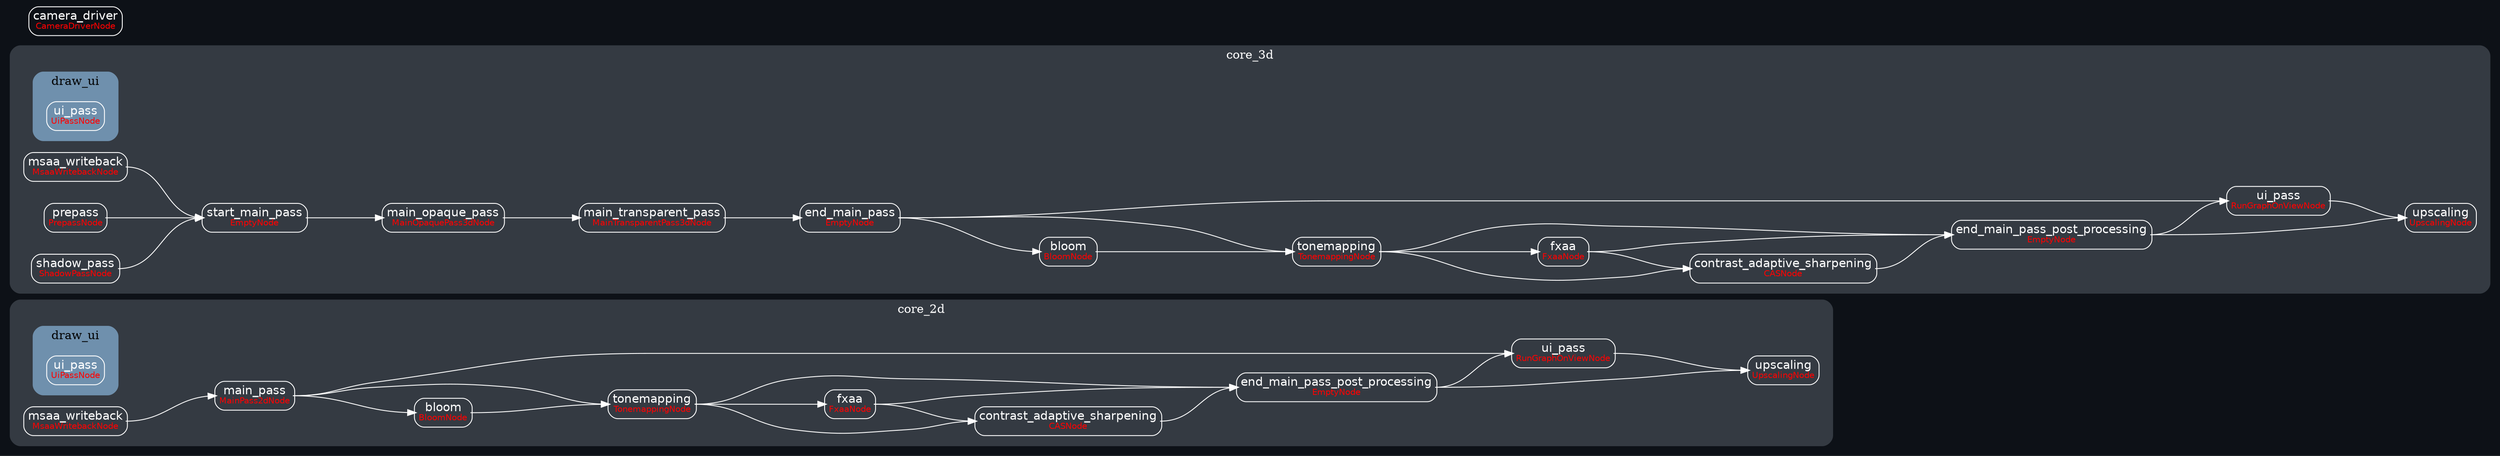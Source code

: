 digraph "RenderGraph" {
	"rankdir"="LR";
	"ranksep"="1.0";
	graph ["bgcolor"="#0d1117"];
	edge ["fontname"="Helvetica", "fontcolor"="white"];
	node ["shape"="plaintext", "fontname"="Helvetica", "fontcolor"="white"];
	subgraph "cluster_core_2d" {
		"label"="core_2d";
		"fontcolor"="red";
		graph ["style"="rounded,filled", "color"="#343a42", "fontcolor"="white"];
		subgraph "cluster_core_2d_draw_ui" {
			"label"="draw_ui";
			"fontcolor"="red";
			graph ["style"="rounded,filled", "color"="#6f90ad", "fontcolor"="black"];
			"_core_2d_draw_ui__core_2d_draw_uiui_pass" ["label"=<<TABLE STYLE="rounded"><TR><TD PORT="title" BORDER="0" COLSPAN="2">ui_pass<BR/><FONT COLOR="red" POINT-SIZE="10">UiPassNode</FONT></TD></TR></TABLE>>, "color"="white", "fillcolor"="white"]
		}
		
		"_core_2d__core_2dbloom" ["label"=<<TABLE STYLE="rounded"><TR><TD PORT="title" BORDER="0" COLSPAN="2">bloom<BR/><FONT COLOR="red" POINT-SIZE="10">BloomNode</FONT></TD></TR></TABLE>>, "color"="white", "fillcolor"="white"]
		"_core_2d__core_2dcontrast_adaptive_sharpening" ["label"=<<TABLE STYLE="rounded"><TR><TD PORT="title" BORDER="0" COLSPAN="2">contrast_adaptive_sharpening<BR/><FONT COLOR="red" POINT-SIZE="10">CASNode</FONT></TD></TR></TABLE>>, "color"="white", "fillcolor"="white"]
		"_core_2d__core_2dmain_pass" ["label"=<<TABLE STYLE="rounded"><TR><TD PORT="title" BORDER="0" COLSPAN="2">main_pass<BR/><FONT COLOR="red" POINT-SIZE="10">MainPass2dNode</FONT></TD></TR></TABLE>>, "color"="white", "fillcolor"="white"]
		"_core_2d__core_2dfxaa" ["label"=<<TABLE STYLE="rounded"><TR><TD PORT="title" BORDER="0" COLSPAN="2">fxaa<BR/><FONT COLOR="red" POINT-SIZE="10">FxaaNode</FONT></TD></TR></TABLE>>, "color"="white", "fillcolor"="white"]
		"_core_2d__core_2dmsaa_writeback" ["label"=<<TABLE STYLE="rounded"><TR><TD PORT="title" BORDER="0" COLSPAN="2">msaa_writeback<BR/><FONT COLOR="red" POINT-SIZE="10">MsaaWritebackNode</FONT></TD></TR></TABLE>>, "color"="white", "fillcolor"="white"]
		"_core_2d__core_2dtonemapping" ["label"=<<TABLE STYLE="rounded"><TR><TD PORT="title" BORDER="0" COLSPAN="2">tonemapping<BR/><FONT COLOR="red" POINT-SIZE="10">TonemappingNode</FONT></TD></TR></TABLE>>, "color"="white", "fillcolor"="white"]
		"_core_2d__core_2dupscaling" ["label"=<<TABLE STYLE="rounded"><TR><TD PORT="title" BORDER="0" COLSPAN="2">upscaling<BR/><FONT COLOR="red" POINT-SIZE="10">UpscalingNode</FONT></TD></TR></TABLE>>, "color"="white", "fillcolor"="white"]
		"_core_2d__core_2dend_main_pass_post_processing" ["label"=<<TABLE STYLE="rounded"><TR><TD PORT="title" BORDER="0" COLSPAN="2">end_main_pass_post_processing<BR/><FONT COLOR="red" POINT-SIZE="10">EmptyNode</FONT></TD></TR></TABLE>>, "color"="white", "fillcolor"="white"]
		"_core_2d__core_2dui_pass" ["label"=<<TABLE STYLE="rounded"><TR><TD PORT="title" BORDER="0" COLSPAN="2">ui_pass<BR/><FONT COLOR="red" POINT-SIZE="10">RunGraphOnViewNode</FONT></TD></TR></TABLE>>, "color"="white", "fillcolor"="white"]
		"_core_2d__core_2dmain_pass":"title:e" -> "_core_2d__core_2dbloom":"title:w" ["color"="white"]
		"_core_2d__core_2dtonemapping":"title:e" -> "_core_2d__core_2dcontrast_adaptive_sharpening":"title:w" ["color"="white"]
		"_core_2d__core_2dfxaa":"title:e" -> "_core_2d__core_2dcontrast_adaptive_sharpening":"title:w" ["color"="white"]
		"_core_2d__core_2dmsaa_writeback":"title:e" -> "_core_2d__core_2dmain_pass":"title:w" ["color"="white"]
		"_core_2d__core_2dtonemapping":"title:e" -> "_core_2d__core_2dfxaa":"title:w" ["color"="white"]
		"_core_2d__core_2dmain_pass":"title:e" -> "_core_2d__core_2dtonemapping":"title:w" ["color"="white"]
		"_core_2d__core_2dbloom":"title:e" -> "_core_2d__core_2dtonemapping":"title:w" ["color"="white"]
		"_core_2d__core_2dend_main_pass_post_processing":"title:e" -> "_core_2d__core_2dupscaling":"title:w" ["color"="white"]
		"_core_2d__core_2dui_pass":"title:e" -> "_core_2d__core_2dupscaling":"title:w" ["color"="white"]
		"_core_2d__core_2dtonemapping":"title:e" -> "_core_2d__core_2dend_main_pass_post_processing":"title:w" ["color"="white"]
		"_core_2d__core_2dfxaa":"title:e" -> "_core_2d__core_2dend_main_pass_post_processing":"title:w" ["color"="white"]
		"_core_2d__core_2dcontrast_adaptive_sharpening":"title:e" -> "_core_2d__core_2dend_main_pass_post_processing":"title:w" ["color"="white"]
		"_core_2d__core_2dmain_pass":"title:e" -> "_core_2d__core_2dui_pass":"title:w" ["color"="white"]
		"_core_2d__core_2dend_main_pass_post_processing":"title:e" -> "_core_2d__core_2dui_pass":"title:w" ["color"="white"]
	}
	
	subgraph "cluster_core_3d" {
		"label"="core_3d";
		"fontcolor"="red";
		graph ["style"="rounded,filled", "color"="#343a42", "fontcolor"="white"];
		subgraph "cluster_core_3d_draw_ui" {
			"label"="draw_ui";
			"fontcolor"="red";
			graph ["style"="rounded,filled", "color"="#6f90ad", "fontcolor"="black"];
			"_core_3d_draw_ui__core_3d_draw_uiui_pass" ["label"=<<TABLE STYLE="rounded"><TR><TD PORT="title" BORDER="0" COLSPAN="2">ui_pass<BR/><FONT COLOR="red" POINT-SIZE="10">UiPassNode</FONT></TD></TR></TABLE>>, "color"="white", "fillcolor"="white"]
		}
		
		"_core_3d__core_3dbloom" ["label"=<<TABLE STYLE="rounded"><TR><TD PORT="title" BORDER="0" COLSPAN="2">bloom<BR/><FONT COLOR="red" POINT-SIZE="10">BloomNode</FONT></TD></TR></TABLE>>, "color"="white", "fillcolor"="white"]
		"_core_3d__core_3dcontrast_adaptive_sharpening" ["label"=<<TABLE STYLE="rounded"><TR><TD PORT="title" BORDER="0" COLSPAN="2">contrast_adaptive_sharpening<BR/><FONT COLOR="red" POINT-SIZE="10">CASNode</FONT></TD></TR></TABLE>>, "color"="white", "fillcolor"="white"]
		"_core_3d__core_3dmain_opaque_pass" ["label"=<<TABLE STYLE="rounded"><TR><TD PORT="title" BORDER="0" COLSPAN="2">main_opaque_pass<BR/><FONT COLOR="red" POINT-SIZE="10">MainOpaquePass3dNode</FONT></TD></TR></TABLE>>, "color"="white", "fillcolor"="white"]
		"_core_3d__core_3dmain_transparent_pass" ["label"=<<TABLE STYLE="rounded"><TR><TD PORT="title" BORDER="0" COLSPAN="2">main_transparent_pass<BR/><FONT COLOR="red" POINT-SIZE="10">MainTransparentPass3dNode</FONT></TD></TR></TABLE>>, "color"="white", "fillcolor"="white"]
		"_core_3d__core_3dfxaa" ["label"=<<TABLE STYLE="rounded"><TR><TD PORT="title" BORDER="0" COLSPAN="2">fxaa<BR/><FONT COLOR="red" POINT-SIZE="10">FxaaNode</FONT></TD></TR></TABLE>>, "color"="white", "fillcolor"="white"]
		"_core_3d__core_3dmsaa_writeback" ["label"=<<TABLE STYLE="rounded"><TR><TD PORT="title" BORDER="0" COLSPAN="2">msaa_writeback<BR/><FONT COLOR="red" POINT-SIZE="10">MsaaWritebackNode</FONT></TD></TR></TABLE>>, "color"="white", "fillcolor"="white"]
		"_core_3d__core_3dprepass" ["label"=<<TABLE STYLE="rounded"><TR><TD PORT="title" BORDER="0" COLSPAN="2">prepass<BR/><FONT COLOR="red" POINT-SIZE="10">PrepassNode</FONT></TD></TR></TABLE>>, "color"="white", "fillcolor"="white"]
		"_core_3d__core_3dtonemapping" ["label"=<<TABLE STYLE="rounded"><TR><TD PORT="title" BORDER="0" COLSPAN="2">tonemapping<BR/><FONT COLOR="red" POINT-SIZE="10">TonemappingNode</FONT></TD></TR></TABLE>>, "color"="white", "fillcolor"="white"]
		"_core_3d__core_3dupscaling" ["label"=<<TABLE STYLE="rounded"><TR><TD PORT="title" BORDER="0" COLSPAN="2">upscaling<BR/><FONT COLOR="red" POINT-SIZE="10">UpscalingNode</FONT></TD></TR></TABLE>>, "color"="white", "fillcolor"="white"]
		"_core_3d__core_3dshadow_pass" ["label"=<<TABLE STYLE="rounded"><TR><TD PORT="title" BORDER="0" COLSPAN="2">shadow_pass<BR/><FONT COLOR="red" POINT-SIZE="10">ShadowPassNode</FONT></TD></TR></TABLE>>, "color"="white", "fillcolor"="white"]
		"_core_3d__core_3dend_main_pass" ["label"=<<TABLE STYLE="rounded"><TR><TD PORT="title" BORDER="0" COLSPAN="2">end_main_pass<BR/><FONT COLOR="red" POINT-SIZE="10">EmptyNode</FONT></TD></TR></TABLE>>, "color"="white", "fillcolor"="white"]
		"_core_3d__core_3dend_main_pass_post_processing" ["label"=<<TABLE STYLE="rounded"><TR><TD PORT="title" BORDER="0" COLSPAN="2">end_main_pass_post_processing<BR/><FONT COLOR="red" POINT-SIZE="10">EmptyNode</FONT></TD></TR></TABLE>>, "color"="white", "fillcolor"="white"]
		"_core_3d__core_3dstart_main_pass" ["label"=<<TABLE STYLE="rounded"><TR><TD PORT="title" BORDER="0" COLSPAN="2">start_main_pass<BR/><FONT COLOR="red" POINT-SIZE="10">EmptyNode</FONT></TD></TR></TABLE>>, "color"="white", "fillcolor"="white"]
		"_core_3d__core_3dui_pass" ["label"=<<TABLE STYLE="rounded"><TR><TD PORT="title" BORDER="0" COLSPAN="2">ui_pass<BR/><FONT COLOR="red" POINT-SIZE="10">RunGraphOnViewNode</FONT></TD></TR></TABLE>>, "color"="white", "fillcolor"="white"]
		"_core_3d__core_3dend_main_pass":"title:e" -> "_core_3d__core_3dbloom":"title:w" ["color"="white"]
		"_core_3d__core_3dtonemapping":"title:e" -> "_core_3d__core_3dcontrast_adaptive_sharpening":"title:w" ["color"="white"]
		"_core_3d__core_3dfxaa":"title:e" -> "_core_3d__core_3dcontrast_adaptive_sharpening":"title:w" ["color"="white"]
		"_core_3d__core_3dstart_main_pass":"title:e" -> "_core_3d__core_3dmain_opaque_pass":"title:w" ["color"="white"]
		"_core_3d__core_3dmain_opaque_pass":"title:e" -> "_core_3d__core_3dmain_transparent_pass":"title:w" ["color"="white"]
		"_core_3d__core_3dtonemapping":"title:e" -> "_core_3d__core_3dfxaa":"title:w" ["color"="white"]
		"_core_3d__core_3dend_main_pass":"title:e" -> "_core_3d__core_3dtonemapping":"title:w" ["color"="white"]
		"_core_3d__core_3dbloom":"title:e" -> "_core_3d__core_3dtonemapping":"title:w" ["color"="white"]
		"_core_3d__core_3dend_main_pass_post_processing":"title:e" -> "_core_3d__core_3dupscaling":"title:w" ["color"="white"]
		"_core_3d__core_3dui_pass":"title:e" -> "_core_3d__core_3dupscaling":"title:w" ["color"="white"]
		"_core_3d__core_3dmain_transparent_pass":"title:e" -> "_core_3d__core_3dend_main_pass":"title:w" ["color"="white"]
		"_core_3d__core_3dtonemapping":"title:e" -> "_core_3d__core_3dend_main_pass_post_processing":"title:w" ["color"="white"]
		"_core_3d__core_3dfxaa":"title:e" -> "_core_3d__core_3dend_main_pass_post_processing":"title:w" ["color"="white"]
		"_core_3d__core_3dcontrast_adaptive_sharpening":"title:e" -> "_core_3d__core_3dend_main_pass_post_processing":"title:w" ["color"="white"]
		"_core_3d__core_3dprepass":"title:e" -> "_core_3d__core_3dstart_main_pass":"title:w" ["color"="white"]
		"_core_3d__core_3dmsaa_writeback":"title:e" -> "_core_3d__core_3dstart_main_pass":"title:w" ["color"="white"]
		"_core_3d__core_3dshadow_pass":"title:e" -> "_core_3d__core_3dstart_main_pass":"title:w" ["color"="white"]
		"_core_3d__core_3dend_main_pass":"title:e" -> "_core_3d__core_3dui_pass":"title:w" ["color"="white"]
		"_core_3d__core_3dend_main_pass_post_processing":"title:e" -> "_core_3d__core_3dui_pass":"title:w" ["color"="white"]
	}
	
	"_camera_driver" ["label"=<<TABLE STYLE="rounded"><TR><TD PORT="title" BORDER="0" COLSPAN="2">camera_driver<BR/><FONT COLOR="red" POINT-SIZE="10">CameraDriverNode</FONT></TD></TR></TABLE>>, "color"="white", "fillcolor"="white"]
}
